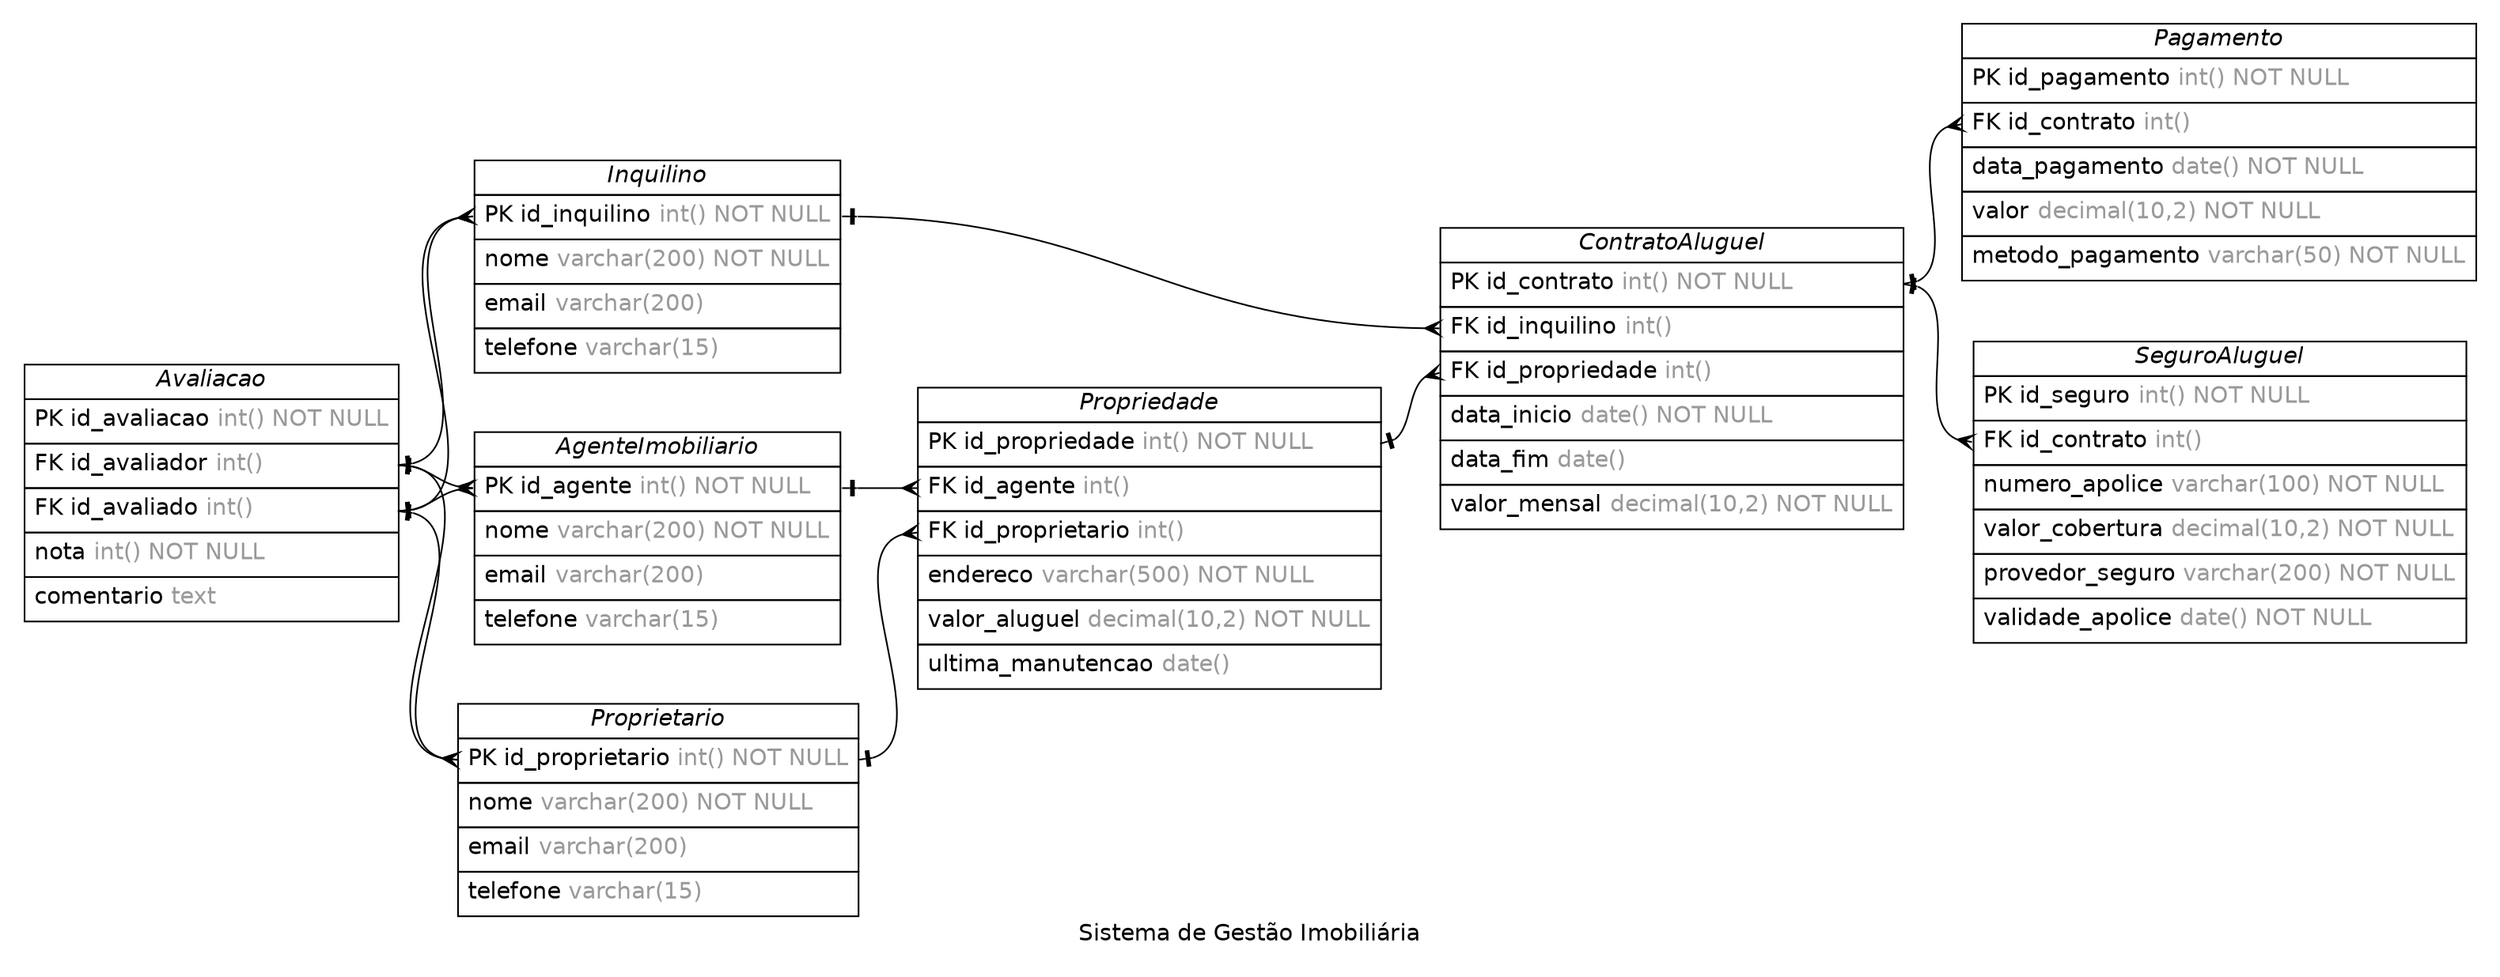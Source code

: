 /* created with ERDot < https://github.com/ehne/ERDot > */
digraph G {
    graph [
        nodesep=0.5;
        rankdir="LR";
        concentrate=true;
        splines="spline";
        fontname="Helvetica";
        pad="0.2,0.2",
        label="Sistema de Gestão Imobiliária",
        
    ];
    
    node [shape=plain, fontname="Helvetica"];
    edge [
        dir=both,
        fontsize=12,
        arrowsize=0.9,
        penwidth=1.0,
        labelangle=32,
        labeldistance=1.8,
        fontname="Helvetica"
    ];
    
    "AgenteImobiliario" [ label=<
        <table border="0" cellborder="1" cellspacing="0" >
        <tr><td><i>AgenteImobiliario</i></td></tr>
        <tr><td port="id_agente" align="left" cellpadding="5">PK id_agente <font color="grey60">int() NOT NULL</font></td></tr>
        <tr><td port="nome" align="left" cellpadding="5">nome <font color="grey60">varchar(200) NOT NULL</font></td></tr>
        <tr><td port="email" align="left" cellpadding="5">email <font color="grey60">varchar(200)</font></td></tr>
        <tr><td port="telefone" align="left" cellpadding="5">telefone <font color="grey60">varchar(15)</font></td></tr>
    </table>>];
    "Proprietario" [ label=<
        <table border="0" cellborder="1" cellspacing="0" >
        <tr><td><i>Proprietario</i></td></tr>
        <tr><td port="id_proprietario" align="left" cellpadding="5">PK id_proprietario <font color="grey60">int() NOT NULL</font></td></tr>
        <tr><td port="nome" align="left" cellpadding="5">nome <font color="grey60">varchar(200) NOT NULL</font></td></tr>
        <tr><td port="email" align="left" cellpadding="5">email <font color="grey60">varchar(200)</font></td></tr>
        <tr><td port="telefone" align="left" cellpadding="5">telefone <font color="grey60">varchar(15)</font></td></tr>
    </table>>];
    "Inquilino" [ label=<
        <table border="0" cellborder="1" cellspacing="0" >
        <tr><td><i>Inquilino</i></td></tr>
        <tr><td port="id_inquilino" align="left" cellpadding="5">PK id_inquilino <font color="grey60">int() NOT NULL</font></td></tr>
        <tr><td port="nome" align="left" cellpadding="5">nome <font color="grey60">varchar(200) NOT NULL</font></td></tr>
        <tr><td port="email" align="left" cellpadding="5">email <font color="grey60">varchar(200)</font></td></tr>
        <tr><td port="telefone" align="left" cellpadding="5">telefone <font color="grey60">varchar(15)</font></td></tr>
    </table>>];
    "Propriedade" [ label=<
        <table border="0" cellborder="1" cellspacing="0" >
        <tr><td><i>Propriedade</i></td></tr>
        <tr><td port="id_propriedade" align="left" cellpadding="5">PK id_propriedade <font color="grey60">int() NOT NULL</font></td></tr>
        <tr><td port="id_agente" align="left" cellpadding="5">FK id_agente <font color="grey60">int()</font></td></tr>
        <tr><td port="id_proprietario" align="left" cellpadding="5">FK id_proprietario <font color="grey60">int()</font></td></tr>
        <tr><td port="endereco" align="left" cellpadding="5">endereco <font color="grey60">varchar(500) NOT NULL</font></td></tr>
        <tr><td port="valor_aluguel" align="left" cellpadding="5">valor_aluguel <font color="grey60">decimal(10,2) NOT NULL</font></td></tr>
        <tr><td port="ultima_manutencao" align="left" cellpadding="5">ultima_manutencao <font color="grey60">date()</font></td></tr>
    </table>>];
    "ContratoAluguel" [ label=<
        <table border="0" cellborder="1" cellspacing="0" >
        <tr><td><i>ContratoAluguel</i></td></tr>
        <tr><td port="id_contrato" align="left" cellpadding="5">PK id_contrato <font color="grey60">int() NOT NULL</font></td></tr>
        <tr><td port="id_inquilino" align="left" cellpadding="5">FK id_inquilino <font color="grey60">int()</font></td></tr>
        <tr><td port="id_propriedade" align="left" cellpadding="5">FK id_propriedade <font color="grey60">int()</font></td></tr>
        <tr><td port="data_inicio" align="left" cellpadding="5">data_inicio <font color="grey60">date() NOT NULL</font></td></tr>
        <tr><td port="data_fim" align="left" cellpadding="5">data_fim <font color="grey60">date()</font></td></tr>
        <tr><td port="valor_mensal" align="left" cellpadding="5">valor_mensal <font color="grey60">decimal(10,2) NOT NULL</font></td></tr>
    </table>>];
    "Pagamento" [ label=<
        <table border="0" cellborder="1" cellspacing="0" >
        <tr><td><i>Pagamento</i></td></tr>
        <tr><td port="id_pagamento" align="left" cellpadding="5">PK id_pagamento <font color="grey60">int() NOT NULL</font></td></tr>
        <tr><td port="id_contrato" align="left" cellpadding="5">FK id_contrato <font color="grey60">int()</font></td></tr>
        <tr><td port="data_pagamento" align="left" cellpadding="5">data_pagamento <font color="grey60">date() NOT NULL</font></td></tr>
        <tr><td port="valor" align="left" cellpadding="5">valor <font color="grey60">decimal(10,2) NOT NULL</font></td></tr>
        <tr><td port="metodo_pagamento" align="left" cellpadding="5">metodo_pagamento <font color="grey60">varchar(50) NOT NULL</font></td></tr>
    </table>>];
    "Avaliacao" [ label=<
        <table border="0" cellborder="1" cellspacing="0" >
        <tr><td><i>Avaliacao</i></td></tr>
        <tr><td port="id_avaliacao" align="left" cellpadding="5">PK id_avaliacao <font color="grey60">int() NOT NULL</font></td></tr>
        <tr><td port="id_avaliador" align="left" cellpadding="5">FK id_avaliador <font color="grey60">int()</font></td></tr>
        <tr><td port="id_avaliado" align="left" cellpadding="5">FK id_avaliado <font color="grey60">int()</font></td></tr>
        <tr><td port="nota" align="left" cellpadding="5">nota <font color="grey60">int() NOT NULL</font></td></tr>
        <tr><td port="comentario" align="left" cellpadding="5">comentario <font color="grey60">text</font></td></tr>
    </table>>];
    "SeguroAluguel" [ label=<
        <table border="0" cellborder="1" cellspacing="0" >
        <tr><td><i>SeguroAluguel</i></td></tr>
        <tr><td port="id_seguro" align="left" cellpadding="5">PK id_seguro <font color="grey60">int() NOT NULL</font></td></tr>
        <tr><td port="id_contrato" align="left" cellpadding="5">FK id_contrato <font color="grey60">int()</font></td></tr>
        <tr><td port="numero_apolice" align="left" cellpadding="5">numero_apolice <font color="grey60">varchar(100) NOT NULL</font></td></tr>
        <tr><td port="valor_cobertura" align="left" cellpadding="5">valor_cobertura <font color="grey60">decimal(10,2) NOT NULL</font></td></tr>
        <tr><td port="provedor_seguro" align="left" cellpadding="5">provedor_seguro <font color="grey60">varchar(200) NOT NULL</font></td></tr>
        <tr><td port="validade_apolice" align="left" cellpadding="5">validade_apolice <font color="grey60">date() NOT NULL</font></td></tr>
    </table>>];

    
    "AgenteImobiliario":"id_agente"->"Propriedade":"id_agente" [
        arrowhead=ocrow,

        arrowtail=noneotee,
    ];

    
    "Proprietario":"id_proprietario"->"Propriedade":"id_proprietario" [
        arrowhead=ocrow,

        arrowtail=noneotee,
    ];

    
    "Inquilino":"id_inquilino"->"ContratoAluguel":"id_inquilino" [
        arrowhead=ocrow,

        arrowtail=noneotee,
    ];

    
    "Propriedade":"id_propriedade"->"ContratoAluguel":"id_propriedade" [
        arrowhead=ocrow,

        arrowtail=noneotee,
    ];

    
    "ContratoAluguel":"id_contrato"->"Pagamento":"id_contrato" [
        arrowhead=ocrow,

        arrowtail=noneotee,
    ];

    
    "ContratoAluguel":"id_contrato"->"SeguroAluguel":"id_contrato" [
        arrowhead=ocrow,

        arrowtail=noneotee,
    ];

    
    "Avaliacao":"id_avaliador"->"AgenteImobiliario":"id_agente" [
        arrowhead=ocrow,

        arrowtail=noneotee,
    ];

    
    "Avaliacao":"id_avaliador"->"Proprietario":"id_proprietario" [
        arrowhead=ocrow,

        arrowtail=noneotee,
    ];

    
    "Avaliacao":"id_avaliador"->"Inquilino":"id_inquilino" [
        arrowhead=ocrow,

        arrowtail=noneotee,
    ];

    
    "Avaliacao":"id_avaliado"->"AgenteImobiliario":"id_agente" [
        arrowhead=ocrow,

        arrowtail=noneotee,
    ];

    
    "Avaliacao":"id_avaliado"->"Proprietario":"id_proprietario" [
        arrowhead=ocrow,

        arrowtail=noneotee,
    ];

    
    "Avaliacao":"id_avaliado"->"Inquilino":"id_inquilino" [
        arrowhead=ocrow,

        arrowtail=noneotee,
    ];



    

}
